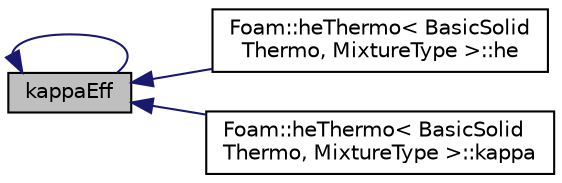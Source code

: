 digraph "kappaEff"
{
  bgcolor="transparent";
  edge [fontname="Helvetica",fontsize="10",labelfontname="Helvetica",labelfontsize="10"];
  node [fontname="Helvetica",fontsize="10",shape=record];
  rankdir="LR";
  Node76 [label="kappaEff",height=0.2,width=0.4,color="black", fillcolor="grey75", style="filled", fontcolor="black"];
  Node76 -> Node77 [dir="back",color="midnightblue",fontsize="10",style="solid",fontname="Helvetica"];
  Node77 [label="Foam::heThermo\< BasicSolid\lThermo, MixtureType \>::he",height=0.2,width=0.4,color="black",URL="$a31021.html#a51e4b78e8fa1d1a773486d834cb2be8e",tooltip="Enthalpy/Internal energy [J/kg]. "];
  Node76 -> Node78 [dir="back",color="midnightblue",fontsize="10",style="solid",fontname="Helvetica"];
  Node78 [label="Foam::heThermo\< BasicSolid\lThermo, MixtureType \>::kappa",height=0.2,width=0.4,color="black",URL="$a31021.html#afe966d3190a85dd710246a98d9d9fa8a",tooltip="Thermal diffusivity for temperature. "];
  Node76 -> Node76 [dir="back",color="midnightblue",fontsize="10",style="solid",fontname="Helvetica"];
}
